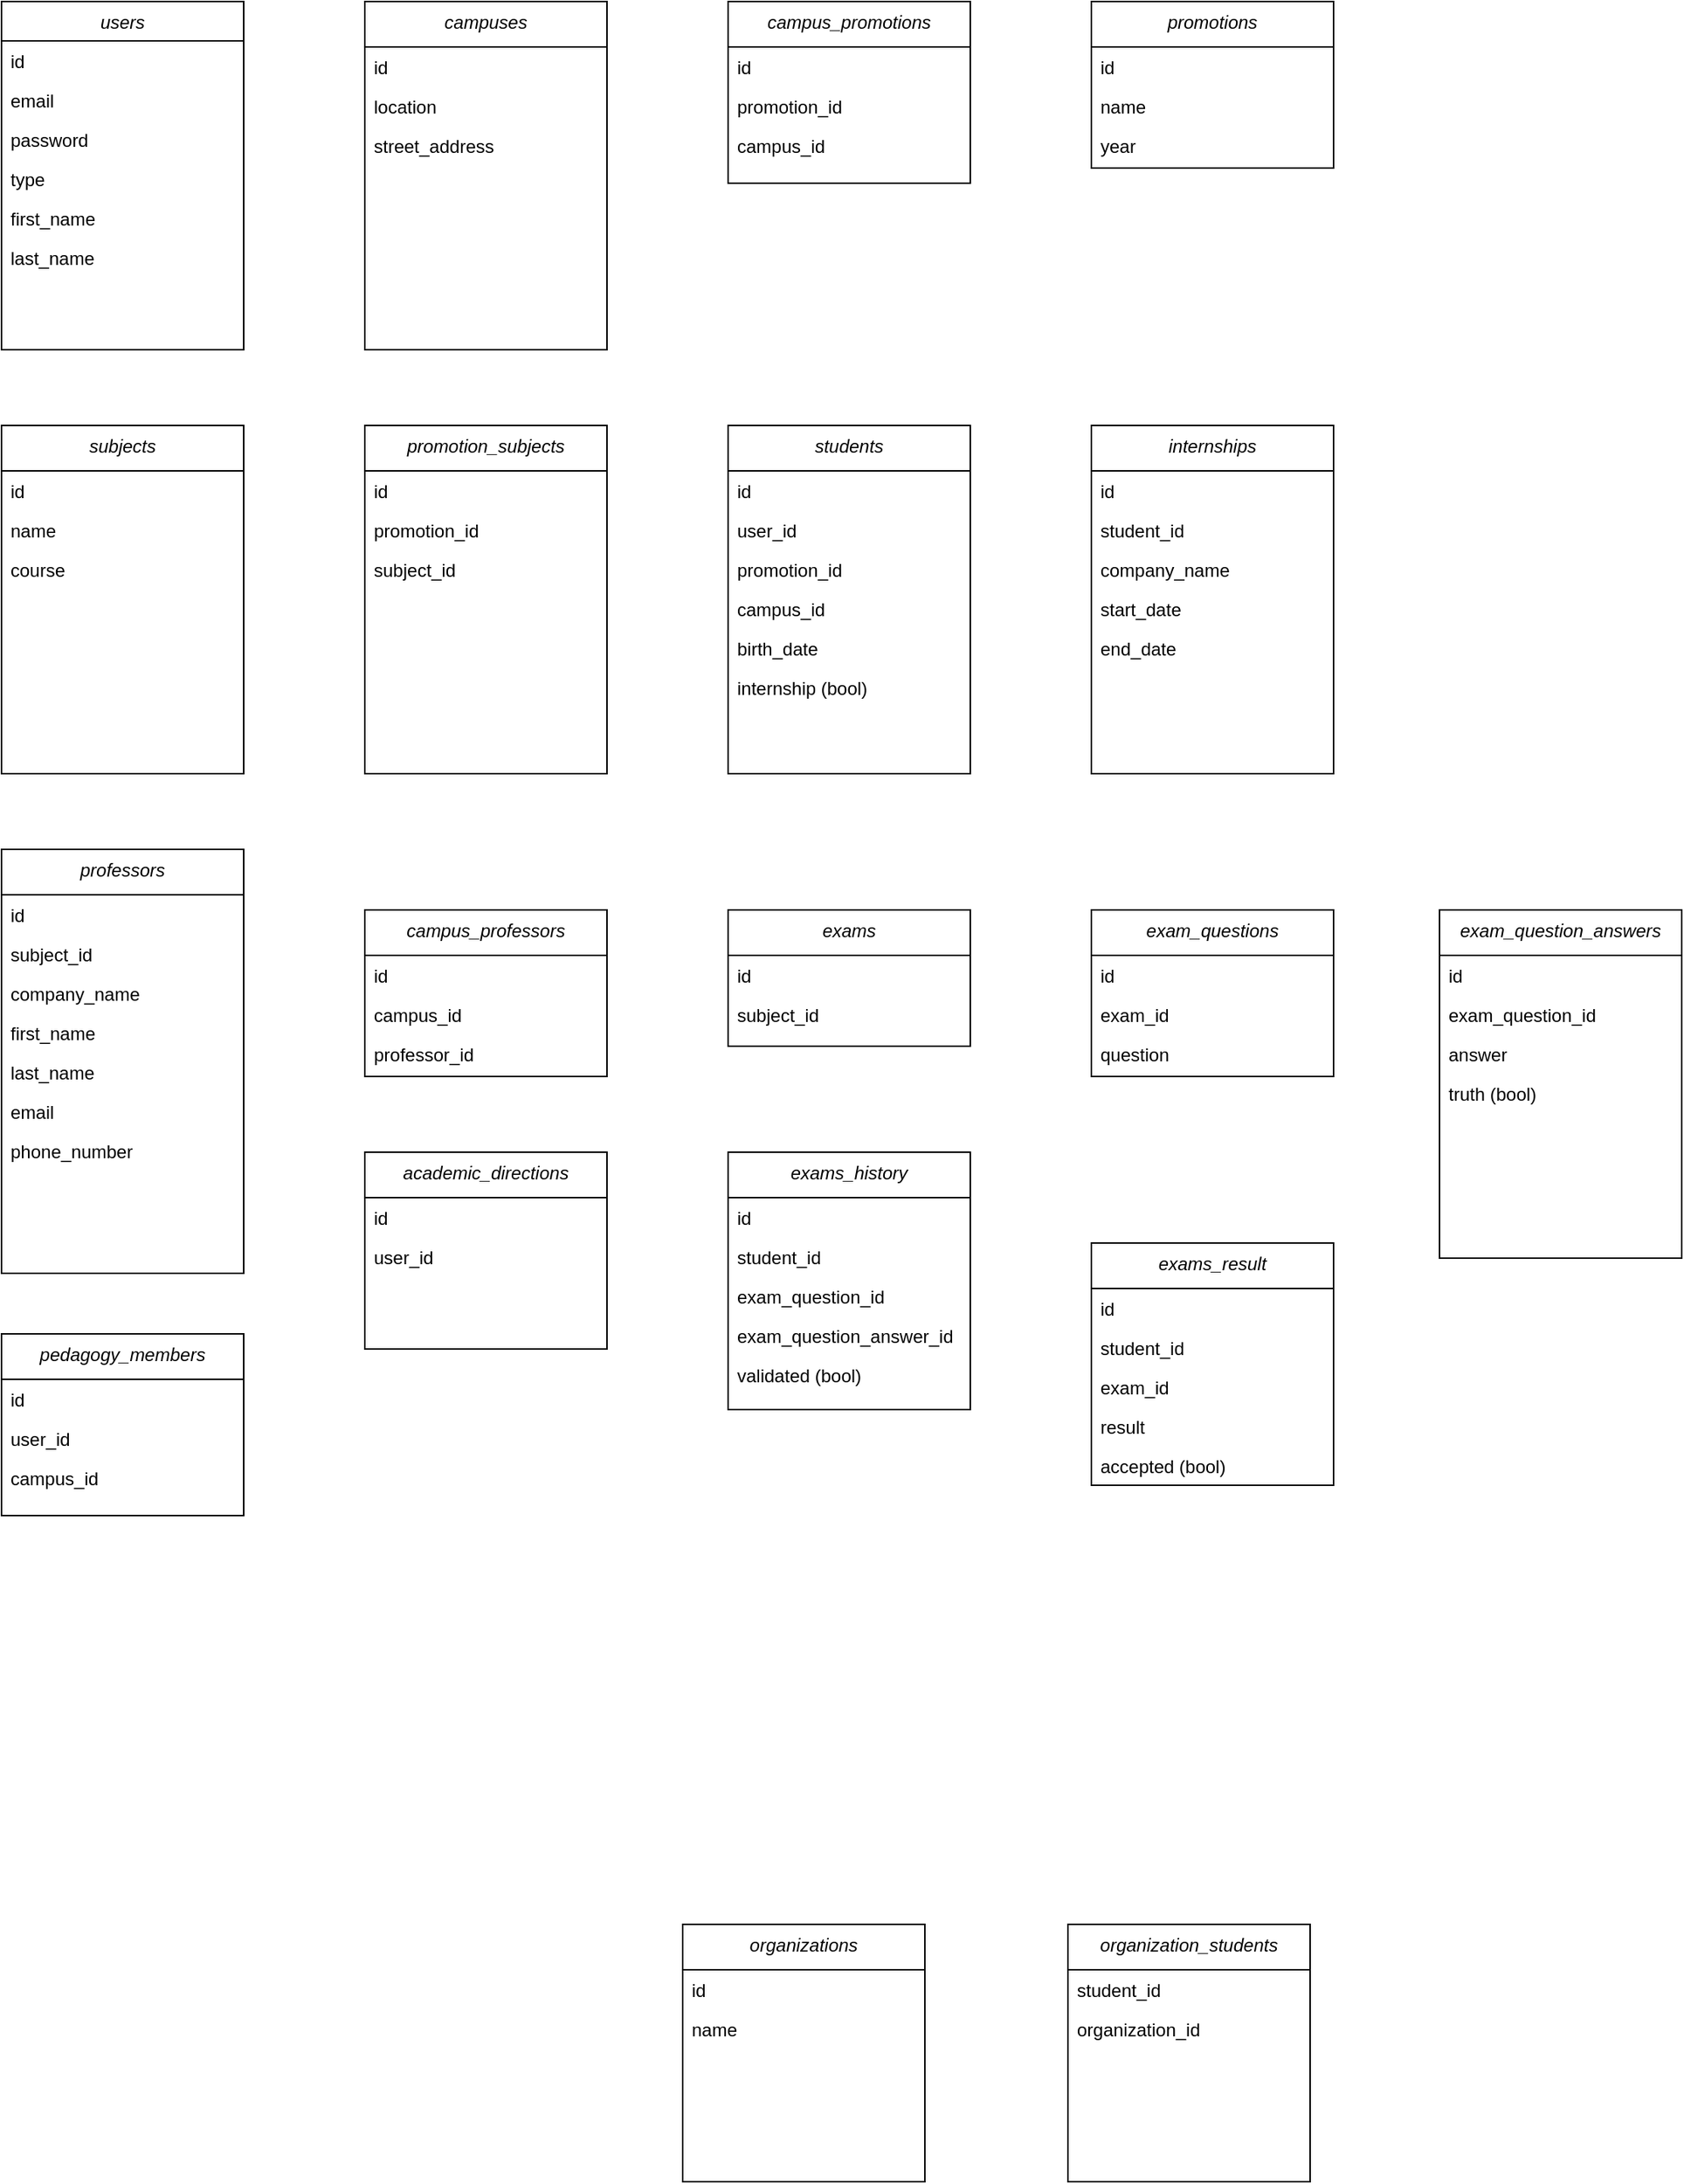 <mxfile version="17.4.6" type="github" pages="2">
  <diagram id="C5RBs43oDa-KdzZeNtuy" name="Page-1">
    <mxGraphModel dx="1089" dy="1328" grid="1" gridSize="10" guides="1" tooltips="1" connect="1" arrows="1" fold="1" page="1" pageScale="1" pageWidth="1169" pageHeight="827" math="0" shadow="0">
      <root>
        <mxCell id="WIyWlLk6GJQsqaUBKTNV-0" />
        <mxCell id="WIyWlLk6GJQsqaUBKTNV-1" parent="WIyWlLk6GJQsqaUBKTNV-0" />
        <mxCell id="zkfFHV4jXpPFQw0GAbJ--0" value="users" style="swimlane;fontStyle=2;align=center;verticalAlign=top;childLayout=stackLayout;horizontal=1;startSize=26;horizontalStack=0;resizeParent=1;resizeLast=0;collapsible=1;marginBottom=0;rounded=0;shadow=0;strokeWidth=1;" parent="WIyWlLk6GJQsqaUBKTNV-1" vertex="1">
          <mxGeometry x="40" y="40" width="160" height="230" as="geometry">
            <mxRectangle x="230" y="140" width="160" height="26" as="alternateBounds" />
          </mxGeometry>
        </mxCell>
        <mxCell id="zkfFHV4jXpPFQw0GAbJ--1" value="id" style="text;align=left;verticalAlign=top;spacingLeft=4;spacingRight=4;overflow=hidden;rotatable=0;points=[[0,0.5],[1,0.5]];portConstraint=eastwest;" parent="zkfFHV4jXpPFQw0GAbJ--0" vertex="1">
          <mxGeometry y="26" width="160" height="26" as="geometry" />
        </mxCell>
        <mxCell id="zkfFHV4jXpPFQw0GAbJ--2" value="email" style="text;align=left;verticalAlign=top;spacingLeft=4;spacingRight=4;overflow=hidden;rotatable=0;points=[[0,0.5],[1,0.5]];portConstraint=eastwest;rounded=0;shadow=0;html=0;" parent="zkfFHV4jXpPFQw0GAbJ--0" vertex="1">
          <mxGeometry y="52" width="160" height="26" as="geometry" />
        </mxCell>
        <mxCell id="zkfFHV4jXpPFQw0GAbJ--3" value="password" style="text;align=left;verticalAlign=top;spacingLeft=4;spacingRight=4;overflow=hidden;rotatable=0;points=[[0,0.5],[1,0.5]];portConstraint=eastwest;rounded=0;shadow=0;html=0;" parent="zkfFHV4jXpPFQw0GAbJ--0" vertex="1">
          <mxGeometry y="78" width="160" height="26" as="geometry" />
        </mxCell>
        <mxCell id="9j5lnkVtBhc1mG8UUQBj-1" value="type" style="text;align=left;verticalAlign=top;spacingLeft=4;spacingRight=4;overflow=hidden;rotatable=0;points=[[0,0.5],[1,0.5]];portConstraint=eastwest;rounded=0;shadow=0;html=0;" parent="zkfFHV4jXpPFQw0GAbJ--0" vertex="1">
          <mxGeometry y="104" width="160" height="26" as="geometry" />
        </mxCell>
        <mxCell id="d_pxZmSbYmiZlJcLYNVo-0" value="first_name" style="text;align=left;verticalAlign=top;spacingLeft=4;spacingRight=4;overflow=hidden;rotatable=0;points=[[0,0.5],[1,0.5]];portConstraint=eastwest;rounded=0;shadow=0;html=0;" parent="zkfFHV4jXpPFQw0GAbJ--0" vertex="1">
          <mxGeometry y="130" width="160" height="26" as="geometry" />
        </mxCell>
        <mxCell id="d_pxZmSbYmiZlJcLYNVo-1" value="last_name" style="text;align=left;verticalAlign=top;spacingLeft=4;spacingRight=4;overflow=hidden;rotatable=0;points=[[0,0.5],[1,0.5]];portConstraint=eastwest;rounded=0;shadow=0;html=0;" parent="zkfFHV4jXpPFQw0GAbJ--0" vertex="1">
          <mxGeometry y="156" width="160" height="26" as="geometry" />
        </mxCell>
        <mxCell id="d_pxZmSbYmiZlJcLYNVo-2" value="students" style="swimlane;fontStyle=2;align=center;verticalAlign=top;childLayout=stackLayout;horizontal=1;startSize=30;horizontalStack=0;resizeParent=1;resizeLast=0;collapsible=1;marginBottom=0;rounded=0;shadow=0;strokeWidth=1;" parent="WIyWlLk6GJQsqaUBKTNV-1" vertex="1">
          <mxGeometry x="520" y="320" width="160" height="230" as="geometry">
            <mxRectangle x="230" y="140" width="160" height="26" as="alternateBounds" />
          </mxGeometry>
        </mxCell>
        <mxCell id="d_pxZmSbYmiZlJcLYNVo-3" value="id" style="text;align=left;verticalAlign=top;spacingLeft=4;spacingRight=4;overflow=hidden;rotatable=0;points=[[0,0.5],[1,0.5]];portConstraint=eastwest;" parent="d_pxZmSbYmiZlJcLYNVo-2" vertex="1">
          <mxGeometry y="30" width="160" height="26" as="geometry" />
        </mxCell>
        <mxCell id="d_pxZmSbYmiZlJcLYNVo-4" value="user_id" style="text;align=left;verticalAlign=top;spacingLeft=4;spacingRight=4;overflow=hidden;rotatable=0;points=[[0,0.5],[1,0.5]];portConstraint=eastwest;rounded=0;shadow=0;html=0;" parent="d_pxZmSbYmiZlJcLYNVo-2" vertex="1">
          <mxGeometry y="56" width="160" height="26" as="geometry" />
        </mxCell>
        <mxCell id="Yjv9T4VGJZLSrxwpgxTD-0" value="promotion_id" style="text;align=left;verticalAlign=top;spacingLeft=4;spacingRight=4;overflow=hidden;rotatable=0;points=[[0,0.5],[1,0.5]];portConstraint=eastwest;rounded=0;shadow=0;html=0;" parent="d_pxZmSbYmiZlJcLYNVo-2" vertex="1">
          <mxGeometry y="82" width="160" height="26" as="geometry" />
        </mxCell>
        <mxCell id="d_pxZmSbYmiZlJcLYNVo-39" value="campus_id" style="text;align=left;verticalAlign=top;spacingLeft=4;spacingRight=4;overflow=hidden;rotatable=0;points=[[0,0.5],[1,0.5]];portConstraint=eastwest;rounded=0;shadow=0;html=0;" parent="d_pxZmSbYmiZlJcLYNVo-2" vertex="1">
          <mxGeometry y="108" width="160" height="26" as="geometry" />
        </mxCell>
        <mxCell id="Yjv9T4VGJZLSrxwpgxTD-3" value="birth_date" style="text;align=left;verticalAlign=top;spacingLeft=4;spacingRight=4;overflow=hidden;rotatable=0;points=[[0,0.5],[1,0.5]];portConstraint=eastwest;rounded=0;shadow=0;html=0;" parent="d_pxZmSbYmiZlJcLYNVo-2" vertex="1">
          <mxGeometry y="134" width="160" height="26" as="geometry" />
        </mxCell>
        <mxCell id="Yjv9T4VGJZLSrxwpgxTD-2" value="internship (bool)" style="text;align=left;verticalAlign=top;spacingLeft=4;spacingRight=4;overflow=hidden;rotatable=0;points=[[0,0.5],[1,0.5]];portConstraint=eastwest;rounded=0;shadow=0;html=0;" parent="d_pxZmSbYmiZlJcLYNVo-2" vertex="1">
          <mxGeometry y="160" width="160" height="26" as="geometry" />
        </mxCell>
        <mxCell id="d_pxZmSbYmiZlJcLYNVo-9" value="promotions" style="swimlane;fontStyle=2;align=center;verticalAlign=top;childLayout=stackLayout;horizontal=1;startSize=30;horizontalStack=0;resizeParent=1;resizeLast=0;collapsible=1;marginBottom=0;rounded=0;shadow=0;strokeWidth=1;" parent="WIyWlLk6GJQsqaUBKTNV-1" vertex="1">
          <mxGeometry x="760" y="40" width="160" height="110" as="geometry">
            <mxRectangle x="230" y="140" width="160" height="26" as="alternateBounds" />
          </mxGeometry>
        </mxCell>
        <mxCell id="d_pxZmSbYmiZlJcLYNVo-10" value="id" style="text;align=left;verticalAlign=top;spacingLeft=4;spacingRight=4;overflow=hidden;rotatable=0;points=[[0,0.5],[1,0.5]];portConstraint=eastwest;" parent="d_pxZmSbYmiZlJcLYNVo-9" vertex="1">
          <mxGeometry y="30" width="160" height="26" as="geometry" />
        </mxCell>
        <mxCell id="d_pxZmSbYmiZlJcLYNVo-11" value="name" style="text;align=left;verticalAlign=top;spacingLeft=4;spacingRight=4;overflow=hidden;rotatable=0;points=[[0,0.5],[1,0.5]];portConstraint=eastwest;rounded=0;shadow=0;html=0;" parent="d_pxZmSbYmiZlJcLYNVo-9" vertex="1">
          <mxGeometry y="56" width="160" height="26" as="geometry" />
        </mxCell>
        <mxCell id="d_pxZmSbYmiZlJcLYNVo-21" value="year" style="text;align=left;verticalAlign=top;spacingLeft=4;spacingRight=4;overflow=hidden;rotatable=0;points=[[0,0.5],[1,0.5]];portConstraint=eastwest;rounded=0;shadow=0;html=0;" parent="d_pxZmSbYmiZlJcLYNVo-9" vertex="1">
          <mxGeometry y="82" width="160" height="26" as="geometry" />
        </mxCell>
        <mxCell id="d_pxZmSbYmiZlJcLYNVo-17" value="subjects" style="swimlane;fontStyle=2;align=center;verticalAlign=top;childLayout=stackLayout;horizontal=1;startSize=30;horizontalStack=0;resizeParent=1;resizeLast=0;collapsible=1;marginBottom=0;rounded=0;shadow=0;strokeWidth=1;" parent="WIyWlLk6GJQsqaUBKTNV-1" vertex="1">
          <mxGeometry x="40" y="320" width="160" height="230" as="geometry">
            <mxRectangle x="230" y="140" width="160" height="26" as="alternateBounds" />
          </mxGeometry>
        </mxCell>
        <mxCell id="d_pxZmSbYmiZlJcLYNVo-18" value="id" style="text;align=left;verticalAlign=top;spacingLeft=4;spacingRight=4;overflow=hidden;rotatable=0;points=[[0,0.5],[1,0.5]];portConstraint=eastwest;" parent="d_pxZmSbYmiZlJcLYNVo-17" vertex="1">
          <mxGeometry y="30" width="160" height="26" as="geometry" />
        </mxCell>
        <mxCell id="d_pxZmSbYmiZlJcLYNVo-19" value="name" style="text;align=left;verticalAlign=top;spacingLeft=4;spacingRight=4;overflow=hidden;rotatable=0;points=[[0,0.5],[1,0.5]];portConstraint=eastwest;rounded=0;shadow=0;html=0;" parent="d_pxZmSbYmiZlJcLYNVo-17" vertex="1">
          <mxGeometry y="56" width="160" height="26" as="geometry" />
        </mxCell>
        <mxCell id="d_pxZmSbYmiZlJcLYNVo-20" value="course" style="text;align=left;verticalAlign=top;spacingLeft=4;spacingRight=4;overflow=hidden;rotatable=0;points=[[0,0.5],[1,0.5]];portConstraint=eastwest;rounded=0;shadow=0;html=0;" parent="d_pxZmSbYmiZlJcLYNVo-17" vertex="1">
          <mxGeometry y="82" width="160" height="26" as="geometry" />
        </mxCell>
        <mxCell id="d_pxZmSbYmiZlJcLYNVo-27" value="professors" style="swimlane;fontStyle=2;align=center;verticalAlign=top;childLayout=stackLayout;horizontal=1;startSize=30;horizontalStack=0;resizeParent=1;resizeLast=0;collapsible=1;marginBottom=0;rounded=0;shadow=0;strokeWidth=1;" parent="WIyWlLk6GJQsqaUBKTNV-1" vertex="1">
          <mxGeometry x="40" y="600" width="160" height="280" as="geometry">
            <mxRectangle x="230" y="140" width="160" height="26" as="alternateBounds" />
          </mxGeometry>
        </mxCell>
        <mxCell id="d_pxZmSbYmiZlJcLYNVo-28" value="id" style="text;align=left;verticalAlign=top;spacingLeft=4;spacingRight=4;overflow=hidden;rotatable=0;points=[[0,0.5],[1,0.5]];portConstraint=eastwest;" parent="d_pxZmSbYmiZlJcLYNVo-27" vertex="1">
          <mxGeometry y="30" width="160" height="26" as="geometry" />
        </mxCell>
        <mxCell id="MFkUsftcv2jKEqyUpX69-6" value="subject_id" style="text;align=left;verticalAlign=top;spacingLeft=4;spacingRight=4;overflow=hidden;rotatable=0;points=[[0,0.5],[1,0.5]];portConstraint=eastwest;" parent="d_pxZmSbYmiZlJcLYNVo-27" vertex="1">
          <mxGeometry y="56" width="160" height="26" as="geometry" />
        </mxCell>
        <mxCell id="MFkUsftcv2jKEqyUpX69-11" value="company_name" style="text;align=left;verticalAlign=top;spacingLeft=4;spacingRight=4;overflow=hidden;rotatable=0;points=[[0,0.5],[1,0.5]];portConstraint=eastwest;" parent="d_pxZmSbYmiZlJcLYNVo-27" vertex="1">
          <mxGeometry y="82" width="160" height="26" as="geometry" />
        </mxCell>
        <mxCell id="MFkUsftcv2jKEqyUpX69-13" value="first_name" style="text;align=left;verticalAlign=top;spacingLeft=4;spacingRight=4;overflow=hidden;rotatable=0;points=[[0,0.5],[1,0.5]];portConstraint=eastwest;" parent="d_pxZmSbYmiZlJcLYNVo-27" vertex="1">
          <mxGeometry y="108" width="160" height="26" as="geometry" />
        </mxCell>
        <mxCell id="MFkUsftcv2jKEqyUpX69-12" value="last_name" style="text;align=left;verticalAlign=top;spacingLeft=4;spacingRight=4;overflow=hidden;rotatable=0;points=[[0,0.5],[1,0.5]];portConstraint=eastwest;" parent="d_pxZmSbYmiZlJcLYNVo-27" vertex="1">
          <mxGeometry y="134" width="160" height="26" as="geometry" />
        </mxCell>
        <mxCell id="MFkUsftcv2jKEqyUpX69-14" value="email" style="text;align=left;verticalAlign=top;spacingLeft=4;spacingRight=4;overflow=hidden;rotatable=0;points=[[0,0.5],[1,0.5]];portConstraint=eastwest;" parent="d_pxZmSbYmiZlJcLYNVo-27" vertex="1">
          <mxGeometry y="160" width="160" height="26" as="geometry" />
        </mxCell>
        <mxCell id="MFkUsftcv2jKEqyUpX69-15" value="phone_number" style="text;align=left;verticalAlign=top;spacingLeft=4;spacingRight=4;overflow=hidden;rotatable=0;points=[[0,0.5],[1,0.5]];portConstraint=eastwest;" parent="d_pxZmSbYmiZlJcLYNVo-27" vertex="1">
          <mxGeometry y="186" width="160" height="26" as="geometry" />
        </mxCell>
        <mxCell id="d_pxZmSbYmiZlJcLYNVo-44" value="exams" style="swimlane;fontStyle=2;align=center;verticalAlign=top;childLayout=stackLayout;horizontal=1;startSize=30;horizontalStack=0;resizeParent=1;resizeLast=0;collapsible=1;marginBottom=0;rounded=0;shadow=0;strokeWidth=1;" parent="WIyWlLk6GJQsqaUBKTNV-1" vertex="1">
          <mxGeometry x="520" y="640" width="160" height="90" as="geometry">
            <mxRectangle x="230" y="140" width="160" height="26" as="alternateBounds" />
          </mxGeometry>
        </mxCell>
        <mxCell id="d_pxZmSbYmiZlJcLYNVo-45" value="id" style="text;align=left;verticalAlign=top;spacingLeft=4;spacingRight=4;overflow=hidden;rotatable=0;points=[[0,0.5],[1,0.5]];portConstraint=eastwest;" parent="d_pxZmSbYmiZlJcLYNVo-44" vertex="1">
          <mxGeometry y="30" width="160" height="26" as="geometry" />
        </mxCell>
        <mxCell id="d_pxZmSbYmiZlJcLYNVo-46" value="subject_id" style="text;align=left;verticalAlign=top;spacingLeft=4;spacingRight=4;overflow=hidden;rotatable=0;points=[[0,0.5],[1,0.5]];portConstraint=eastwest;" parent="d_pxZmSbYmiZlJcLYNVo-44" vertex="1">
          <mxGeometry y="56" width="160" height="26" as="geometry" />
        </mxCell>
        <mxCell id="d_pxZmSbYmiZlJcLYNVo-47" value="exam_questions" style="swimlane;fontStyle=2;align=center;verticalAlign=top;childLayout=stackLayout;horizontal=1;startSize=30;horizontalStack=0;resizeParent=1;resizeLast=0;collapsible=1;marginBottom=0;rounded=0;shadow=0;strokeWidth=1;" parent="WIyWlLk6GJQsqaUBKTNV-1" vertex="1">
          <mxGeometry x="760" y="640" width="160" height="110" as="geometry">
            <mxRectangle x="230" y="140" width="160" height="26" as="alternateBounds" />
          </mxGeometry>
        </mxCell>
        <mxCell id="d_pxZmSbYmiZlJcLYNVo-48" value="id" style="text;align=left;verticalAlign=top;spacingLeft=4;spacingRight=4;overflow=hidden;rotatable=0;points=[[0,0.5],[1,0.5]];portConstraint=eastwest;" parent="d_pxZmSbYmiZlJcLYNVo-47" vertex="1">
          <mxGeometry y="30" width="160" height="26" as="geometry" />
        </mxCell>
        <mxCell id="c4diMmUc5R8ohy2AMp1e-5" value="exam_id" style="text;align=left;verticalAlign=top;spacingLeft=4;spacingRight=4;overflow=hidden;rotatable=0;points=[[0,0.5],[1,0.5]];portConstraint=eastwest;" parent="d_pxZmSbYmiZlJcLYNVo-47" vertex="1">
          <mxGeometry y="56" width="160" height="26" as="geometry" />
        </mxCell>
        <mxCell id="d_pxZmSbYmiZlJcLYNVo-49" value="question" style="text;align=left;verticalAlign=top;spacingLeft=4;spacingRight=4;overflow=hidden;rotatable=0;points=[[0,0.5],[1,0.5]];portConstraint=eastwest;" parent="d_pxZmSbYmiZlJcLYNVo-47" vertex="1">
          <mxGeometry y="82" width="160" height="26" as="geometry" />
        </mxCell>
        <mxCell id="d_pxZmSbYmiZlJcLYNVo-52" value="exam_question_answers" style="swimlane;fontStyle=2;align=center;verticalAlign=top;childLayout=stackLayout;horizontal=1;startSize=30;horizontalStack=0;resizeParent=1;resizeLast=0;collapsible=1;marginBottom=0;rounded=0;shadow=0;strokeWidth=1;" parent="WIyWlLk6GJQsqaUBKTNV-1" vertex="1">
          <mxGeometry x="990" y="640" width="160" height="230" as="geometry">
            <mxRectangle x="230" y="140" width="160" height="26" as="alternateBounds" />
          </mxGeometry>
        </mxCell>
        <mxCell id="d_pxZmSbYmiZlJcLYNVo-53" value="id" style="text;align=left;verticalAlign=top;spacingLeft=4;spacingRight=4;overflow=hidden;rotatable=0;points=[[0,0.5],[1,0.5]];portConstraint=eastwest;" parent="d_pxZmSbYmiZlJcLYNVo-52" vertex="1">
          <mxGeometry y="30" width="160" height="26" as="geometry" />
        </mxCell>
        <mxCell id="d_pxZmSbYmiZlJcLYNVo-54" value="exam_question_id" style="text;align=left;verticalAlign=top;spacingLeft=4;spacingRight=4;overflow=hidden;rotatable=0;points=[[0,0.5],[1,0.5]];portConstraint=eastwest;" parent="d_pxZmSbYmiZlJcLYNVo-52" vertex="1">
          <mxGeometry y="56" width="160" height="26" as="geometry" />
        </mxCell>
        <mxCell id="d_pxZmSbYmiZlJcLYNVo-55" value="answer" style="text;align=left;verticalAlign=top;spacingLeft=4;spacingRight=4;overflow=hidden;rotatable=0;points=[[0,0.5],[1,0.5]];portConstraint=eastwest;" parent="d_pxZmSbYmiZlJcLYNVo-52" vertex="1">
          <mxGeometry y="82" width="160" height="26" as="geometry" />
        </mxCell>
        <mxCell id="d_pxZmSbYmiZlJcLYNVo-57" value="truth (bool)" style="text;align=left;verticalAlign=top;spacingLeft=4;spacingRight=4;overflow=hidden;rotatable=0;points=[[0,0.5],[1,0.5]];portConstraint=eastwest;" parent="d_pxZmSbYmiZlJcLYNVo-52" vertex="1">
          <mxGeometry y="108" width="160" height="26" as="geometry" />
        </mxCell>
        <mxCell id="c4diMmUc5R8ohy2AMp1e-0" value="exams_history" style="swimlane;fontStyle=2;align=center;verticalAlign=top;childLayout=stackLayout;horizontal=1;startSize=30;horizontalStack=0;resizeParent=1;resizeLast=0;collapsible=1;marginBottom=0;rounded=0;shadow=0;strokeWidth=1;" parent="WIyWlLk6GJQsqaUBKTNV-1" vertex="1">
          <mxGeometry x="520" y="800" width="160" height="170" as="geometry">
            <mxRectangle x="230" y="140" width="160" height="26" as="alternateBounds" />
          </mxGeometry>
        </mxCell>
        <mxCell id="c4diMmUc5R8ohy2AMp1e-1" value="id" style="text;align=left;verticalAlign=top;spacingLeft=4;spacingRight=4;overflow=hidden;rotatable=0;points=[[0,0.5],[1,0.5]];portConstraint=eastwest;" parent="c4diMmUc5R8ohy2AMp1e-0" vertex="1">
          <mxGeometry y="30" width="160" height="26" as="geometry" />
        </mxCell>
        <mxCell id="c4diMmUc5R8ohy2AMp1e-2" value="student_id" style="text;align=left;verticalAlign=top;spacingLeft=4;spacingRight=4;overflow=hidden;rotatable=0;points=[[0,0.5],[1,0.5]];portConstraint=eastwest;" parent="c4diMmUc5R8ohy2AMp1e-0" vertex="1">
          <mxGeometry y="56" width="160" height="26" as="geometry" />
        </mxCell>
        <mxCell id="c4diMmUc5R8ohy2AMp1e-3" value="exam_question_id" style="text;align=left;verticalAlign=top;spacingLeft=4;spacingRight=4;overflow=hidden;rotatable=0;points=[[0,0.5],[1,0.5]];portConstraint=eastwest;" parent="c4diMmUc5R8ohy2AMp1e-0" vertex="1">
          <mxGeometry y="82" width="160" height="26" as="geometry" />
        </mxCell>
        <mxCell id="c4diMmUc5R8ohy2AMp1e-4" value="exam_question_answer_id" style="text;align=left;verticalAlign=top;spacingLeft=4;spacingRight=4;overflow=hidden;rotatable=0;points=[[0,0.5],[1,0.5]];portConstraint=eastwest;" parent="c4diMmUc5R8ohy2AMp1e-0" vertex="1">
          <mxGeometry y="108" width="160" height="26" as="geometry" />
        </mxCell>
        <mxCell id="c4diMmUc5R8ohy2AMp1e-6" value="validated (bool)" style="text;align=left;verticalAlign=top;spacingLeft=4;spacingRight=4;overflow=hidden;rotatable=0;points=[[0,0.5],[1,0.5]];portConstraint=eastwest;" parent="c4diMmUc5R8ohy2AMp1e-0" vertex="1">
          <mxGeometry y="134" width="160" height="26" as="geometry" />
        </mxCell>
        <mxCell id="c4diMmUc5R8ohy2AMp1e-7" value="exams_result" style="swimlane;fontStyle=2;align=center;verticalAlign=top;childLayout=stackLayout;horizontal=1;startSize=30;horizontalStack=0;resizeParent=1;resizeLast=0;collapsible=1;marginBottom=0;rounded=0;shadow=0;strokeWidth=1;" parent="WIyWlLk6GJQsqaUBKTNV-1" vertex="1">
          <mxGeometry x="760" y="860" width="160" height="160" as="geometry">
            <mxRectangle x="230" y="140" width="160" height="26" as="alternateBounds" />
          </mxGeometry>
        </mxCell>
        <mxCell id="c4diMmUc5R8ohy2AMp1e-8" value="id" style="text;align=left;verticalAlign=top;spacingLeft=4;spacingRight=4;overflow=hidden;rotatable=0;points=[[0,0.5],[1,0.5]];portConstraint=eastwest;" parent="c4diMmUc5R8ohy2AMp1e-7" vertex="1">
          <mxGeometry y="30" width="160" height="26" as="geometry" />
        </mxCell>
        <mxCell id="c4diMmUc5R8ohy2AMp1e-9" value="student_id" style="text;align=left;verticalAlign=top;spacingLeft=4;spacingRight=4;overflow=hidden;rotatable=0;points=[[0,0.5],[1,0.5]];portConstraint=eastwest;" parent="c4diMmUc5R8ohy2AMp1e-7" vertex="1">
          <mxGeometry y="56" width="160" height="26" as="geometry" />
        </mxCell>
        <mxCell id="c4diMmUc5R8ohy2AMp1e-10" value="exam_id" style="text;align=left;verticalAlign=top;spacingLeft=4;spacingRight=4;overflow=hidden;rotatable=0;points=[[0,0.5],[1,0.5]];portConstraint=eastwest;" parent="c4diMmUc5R8ohy2AMp1e-7" vertex="1">
          <mxGeometry y="82" width="160" height="26" as="geometry" />
        </mxCell>
        <mxCell id="c4diMmUc5R8ohy2AMp1e-12" value="result" style="text;align=left;verticalAlign=top;spacingLeft=4;spacingRight=4;overflow=hidden;rotatable=0;points=[[0,0.5],[1,0.5]];portConstraint=eastwest;" parent="c4diMmUc5R8ohy2AMp1e-7" vertex="1">
          <mxGeometry y="108" width="160" height="26" as="geometry" />
        </mxCell>
        <mxCell id="c4diMmUc5R8ohy2AMp1e-14" value="accepted (bool)" style="text;align=left;verticalAlign=top;spacingLeft=4;spacingRight=4;overflow=hidden;rotatable=0;points=[[0,0.5],[1,0.5]];portConstraint=eastwest;" parent="c4diMmUc5R8ohy2AMp1e-7" vertex="1">
          <mxGeometry y="134" width="160" height="26" as="geometry" />
        </mxCell>
        <mxCell id="c4diMmUc5R8ohy2AMp1e-15" value="pedagogy_members" style="swimlane;fontStyle=2;align=center;verticalAlign=top;childLayout=stackLayout;horizontal=1;startSize=30;horizontalStack=0;resizeParent=1;resizeLast=0;collapsible=1;marginBottom=0;rounded=0;shadow=0;strokeWidth=1;" parent="WIyWlLk6GJQsqaUBKTNV-1" vertex="1">
          <mxGeometry x="40" y="920" width="160" height="120" as="geometry">
            <mxRectangle x="230" y="140" width="160" height="26" as="alternateBounds" />
          </mxGeometry>
        </mxCell>
        <mxCell id="c4diMmUc5R8ohy2AMp1e-16" value="id" style="text;align=left;verticalAlign=top;spacingLeft=4;spacingRight=4;overflow=hidden;rotatable=0;points=[[0,0.5],[1,0.5]];portConstraint=eastwest;" parent="c4diMmUc5R8ohy2AMp1e-15" vertex="1">
          <mxGeometry y="30" width="160" height="26" as="geometry" />
        </mxCell>
        <mxCell id="c4diMmUc5R8ohy2AMp1e-20" value="user_id" style="text;align=left;verticalAlign=top;spacingLeft=4;spacingRight=4;overflow=hidden;rotatable=0;points=[[0,0.5],[1,0.5]];portConstraint=eastwest;" parent="c4diMmUc5R8ohy2AMp1e-15" vertex="1">
          <mxGeometry y="56" width="160" height="26" as="geometry" />
        </mxCell>
        <mxCell id="c4diMmUc5R8ohy2AMp1e-42" value="campus_id" style="text;align=left;verticalAlign=top;spacingLeft=4;spacingRight=4;overflow=hidden;rotatable=0;points=[[0,0.5],[1,0.5]];portConstraint=eastwest;" parent="c4diMmUc5R8ohy2AMp1e-15" vertex="1">
          <mxGeometry y="82" width="160" height="26" as="geometry" />
        </mxCell>
        <mxCell id="c4diMmUc5R8ohy2AMp1e-21" value="campuses" style="swimlane;fontStyle=2;align=center;verticalAlign=top;childLayout=stackLayout;horizontal=1;startSize=30;horizontalStack=0;resizeParent=1;resizeLast=0;collapsible=1;marginBottom=0;rounded=0;shadow=0;strokeWidth=1;" parent="WIyWlLk6GJQsqaUBKTNV-1" vertex="1">
          <mxGeometry x="280" y="40" width="160" height="230" as="geometry">
            <mxRectangle x="230" y="140" width="160" height="26" as="alternateBounds" />
          </mxGeometry>
        </mxCell>
        <mxCell id="c4diMmUc5R8ohy2AMp1e-22" value="id" style="text;align=left;verticalAlign=top;spacingLeft=4;spacingRight=4;overflow=hidden;rotatable=0;points=[[0,0.5],[1,0.5]];portConstraint=eastwest;" parent="c4diMmUc5R8ohy2AMp1e-21" vertex="1">
          <mxGeometry y="30" width="160" height="26" as="geometry" />
        </mxCell>
        <mxCell id="c4diMmUc5R8ohy2AMp1e-23" value="location" style="text;align=left;verticalAlign=top;spacingLeft=4;spacingRight=4;overflow=hidden;rotatable=0;points=[[0,0.5],[1,0.5]];portConstraint=eastwest;rounded=0;shadow=0;html=0;" parent="c4diMmUc5R8ohy2AMp1e-21" vertex="1">
          <mxGeometry y="56" width="160" height="26" as="geometry" />
        </mxCell>
        <mxCell id="c4diMmUc5R8ohy2AMp1e-24" value="street_address" style="text;align=left;verticalAlign=top;spacingLeft=4;spacingRight=4;overflow=hidden;rotatable=0;points=[[0,0.5],[1,0.5]];portConstraint=eastwest;rounded=0;shadow=0;html=0;" parent="c4diMmUc5R8ohy2AMp1e-21" vertex="1">
          <mxGeometry y="82" width="160" height="26" as="geometry" />
        </mxCell>
        <mxCell id="c4diMmUc5R8ohy2AMp1e-38" value="campus_promotions" style="swimlane;fontStyle=2;align=center;verticalAlign=top;childLayout=stackLayout;horizontal=1;startSize=30;horizontalStack=0;resizeParent=1;resizeLast=0;collapsible=1;marginBottom=0;rounded=0;shadow=0;strokeWidth=1;" parent="WIyWlLk6GJQsqaUBKTNV-1" vertex="1">
          <mxGeometry x="520" y="40" width="160" height="120" as="geometry">
            <mxRectangle x="230" y="140" width="160" height="26" as="alternateBounds" />
          </mxGeometry>
        </mxCell>
        <mxCell id="c4diMmUc5R8ohy2AMp1e-39" value="id" style="text;align=left;verticalAlign=top;spacingLeft=4;spacingRight=4;overflow=hidden;rotatable=0;points=[[0,0.5],[1,0.5]];portConstraint=eastwest;" parent="c4diMmUc5R8ohy2AMp1e-38" vertex="1">
          <mxGeometry y="30" width="160" height="26" as="geometry" />
        </mxCell>
        <mxCell id="c4diMmUc5R8ohy2AMp1e-40" value="promotion_id" style="text;align=left;verticalAlign=top;spacingLeft=4;spacingRight=4;overflow=hidden;rotatable=0;points=[[0,0.5],[1,0.5]];portConstraint=eastwest;rounded=0;shadow=0;html=0;" parent="c4diMmUc5R8ohy2AMp1e-38" vertex="1">
          <mxGeometry y="56" width="160" height="26" as="geometry" />
        </mxCell>
        <mxCell id="MFkUsftcv2jKEqyUpX69-16" value="campus_id" style="text;align=left;verticalAlign=top;spacingLeft=4;spacingRight=4;overflow=hidden;rotatable=0;points=[[0,0.5],[1,0.5]];portConstraint=eastwest;" parent="c4diMmUc5R8ohy2AMp1e-38" vertex="1">
          <mxGeometry y="82" width="160" height="26" as="geometry" />
        </mxCell>
        <mxCell id="c4diMmUc5R8ohy2AMp1e-43" value="academic_directions" style="swimlane;fontStyle=2;align=center;verticalAlign=top;childLayout=stackLayout;horizontal=1;startSize=30;horizontalStack=0;resizeParent=1;resizeLast=0;collapsible=1;marginBottom=0;rounded=0;shadow=0;strokeWidth=1;" parent="WIyWlLk6GJQsqaUBKTNV-1" vertex="1">
          <mxGeometry x="280" y="800" width="160" height="130" as="geometry">
            <mxRectangle x="230" y="140" width="160" height="26" as="alternateBounds" />
          </mxGeometry>
        </mxCell>
        <mxCell id="c4diMmUc5R8ohy2AMp1e-44" value="id" style="text;align=left;verticalAlign=top;spacingLeft=4;spacingRight=4;overflow=hidden;rotatable=0;points=[[0,0.5],[1,0.5]];portConstraint=eastwest;" parent="c4diMmUc5R8ohy2AMp1e-43" vertex="1">
          <mxGeometry y="30" width="160" height="26" as="geometry" />
        </mxCell>
        <mxCell id="c4diMmUc5R8ohy2AMp1e-45" value="user_id" style="text;align=left;verticalAlign=top;spacingLeft=4;spacingRight=4;overflow=hidden;rotatable=0;points=[[0,0.5],[1,0.5]];portConstraint=eastwest;" parent="c4diMmUc5R8ohy2AMp1e-43" vertex="1">
          <mxGeometry y="56" width="160" height="26" as="geometry" />
        </mxCell>
        <mxCell id="FvtII2jc2q3VHc7e7oUy-0" value="organizations" style="swimlane;fontStyle=2;align=center;verticalAlign=top;childLayout=stackLayout;horizontal=1;startSize=30;horizontalStack=0;resizeParent=1;resizeLast=0;collapsible=1;marginBottom=0;rounded=0;shadow=0;strokeWidth=1;" parent="WIyWlLk6GJQsqaUBKTNV-1" vertex="1">
          <mxGeometry x="490" y="1310" width="160" height="170" as="geometry">
            <mxRectangle x="230" y="140" width="160" height="26" as="alternateBounds" />
          </mxGeometry>
        </mxCell>
        <mxCell id="FvtII2jc2q3VHc7e7oUy-1" value="id" style="text;align=left;verticalAlign=top;spacingLeft=4;spacingRight=4;overflow=hidden;rotatable=0;points=[[0,0.5],[1,0.5]];portConstraint=eastwest;" parent="FvtII2jc2q3VHc7e7oUy-0" vertex="1">
          <mxGeometry y="30" width="160" height="26" as="geometry" />
        </mxCell>
        <mxCell id="FvtII2jc2q3VHc7e7oUy-2" value="name" style="text;align=left;verticalAlign=top;spacingLeft=4;spacingRight=4;overflow=hidden;rotatable=0;points=[[0,0.5],[1,0.5]];portConstraint=eastwest;" parent="FvtII2jc2q3VHc7e7oUy-0" vertex="1">
          <mxGeometry y="56" width="160" height="26" as="geometry" />
        </mxCell>
        <mxCell id="FvtII2jc2q3VHc7e7oUy-6" value="organization_students" style="swimlane;fontStyle=2;align=center;verticalAlign=top;childLayout=stackLayout;horizontal=1;startSize=30;horizontalStack=0;resizeParent=1;resizeLast=0;collapsible=1;marginBottom=0;rounded=0;shadow=0;strokeWidth=1;" parent="WIyWlLk6GJQsqaUBKTNV-1" vertex="1">
          <mxGeometry x="744.5" y="1310" width="160" height="170" as="geometry">
            <mxRectangle x="230" y="140" width="160" height="26" as="alternateBounds" />
          </mxGeometry>
        </mxCell>
        <mxCell id="FvtII2jc2q3VHc7e7oUy-7" value="student_id" style="text;align=left;verticalAlign=top;spacingLeft=4;spacingRight=4;overflow=hidden;rotatable=0;points=[[0,0.5],[1,0.5]];portConstraint=eastwest;" parent="FvtII2jc2q3VHc7e7oUy-6" vertex="1">
          <mxGeometry y="30" width="160" height="26" as="geometry" />
        </mxCell>
        <mxCell id="FvtII2jc2q3VHc7e7oUy-8" value="organization_id" style="text;align=left;verticalAlign=top;spacingLeft=4;spacingRight=4;overflow=hidden;rotatable=0;points=[[0,0.5],[1,0.5]];portConstraint=eastwest;" parent="FvtII2jc2q3VHc7e7oUy-6" vertex="1">
          <mxGeometry y="56" width="160" height="26" as="geometry" />
        </mxCell>
        <mxCell id="MFkUsftcv2jKEqyUpX69-0" value="promotion_subjects" style="swimlane;fontStyle=2;align=center;verticalAlign=top;childLayout=stackLayout;horizontal=1;startSize=30;horizontalStack=0;resizeParent=1;resizeLast=0;collapsible=1;marginBottom=0;rounded=0;shadow=0;strokeWidth=1;" parent="WIyWlLk6GJQsqaUBKTNV-1" vertex="1">
          <mxGeometry x="280" y="320" width="160" height="230" as="geometry">
            <mxRectangle x="230" y="140" width="160" height="26" as="alternateBounds" />
          </mxGeometry>
        </mxCell>
        <mxCell id="MFkUsftcv2jKEqyUpX69-1" value="id" style="text;align=left;verticalAlign=top;spacingLeft=4;spacingRight=4;overflow=hidden;rotatable=0;points=[[0,0.5],[1,0.5]];portConstraint=eastwest;" parent="MFkUsftcv2jKEqyUpX69-0" vertex="1">
          <mxGeometry y="30" width="160" height="26" as="geometry" />
        </mxCell>
        <mxCell id="MFkUsftcv2jKEqyUpX69-2" value="promotion_id" style="text;align=left;verticalAlign=top;spacingLeft=4;spacingRight=4;overflow=hidden;rotatable=0;points=[[0,0.5],[1,0.5]];portConstraint=eastwest;rounded=0;shadow=0;html=0;" parent="MFkUsftcv2jKEqyUpX69-0" vertex="1">
          <mxGeometry y="56" width="160" height="26" as="geometry" />
        </mxCell>
        <mxCell id="MFkUsftcv2jKEqyUpX69-3" value="subject_id" style="text;align=left;verticalAlign=top;spacingLeft=4;spacingRight=4;overflow=hidden;rotatable=0;points=[[0,0.5],[1,0.5]];portConstraint=eastwest;rounded=0;shadow=0;html=0;" parent="MFkUsftcv2jKEqyUpX69-0" vertex="1">
          <mxGeometry y="82" width="160" height="26" as="geometry" />
        </mxCell>
        <mxCell id="MFkUsftcv2jKEqyUpX69-7" value="campus_professors" style="swimlane;fontStyle=2;align=center;verticalAlign=top;childLayout=stackLayout;horizontal=1;startSize=30;horizontalStack=0;resizeParent=1;resizeLast=0;collapsible=1;marginBottom=0;rounded=0;shadow=0;strokeWidth=1;" parent="WIyWlLk6GJQsqaUBKTNV-1" vertex="1">
          <mxGeometry x="280" y="640" width="160" height="110" as="geometry">
            <mxRectangle x="230" y="140" width="160" height="26" as="alternateBounds" />
          </mxGeometry>
        </mxCell>
        <mxCell id="MFkUsftcv2jKEqyUpX69-8" value="id" style="text;align=left;verticalAlign=top;spacingLeft=4;spacingRight=4;overflow=hidden;rotatable=0;points=[[0,0.5],[1,0.5]];portConstraint=eastwest;" parent="MFkUsftcv2jKEqyUpX69-7" vertex="1">
          <mxGeometry y="30" width="160" height="26" as="geometry" />
        </mxCell>
        <mxCell id="MFkUsftcv2jKEqyUpX69-9" value="campus_id" style="text;align=left;verticalAlign=top;spacingLeft=4;spacingRight=4;overflow=hidden;rotatable=0;points=[[0,0.5],[1,0.5]];portConstraint=eastwest;" parent="MFkUsftcv2jKEqyUpX69-7" vertex="1">
          <mxGeometry y="56" width="160" height="26" as="geometry" />
        </mxCell>
        <mxCell id="MFkUsftcv2jKEqyUpX69-10" value="professor_id" style="text;align=left;verticalAlign=top;spacingLeft=4;spacingRight=4;overflow=hidden;rotatable=0;points=[[0,0.5],[1,0.5]];portConstraint=eastwest;" parent="MFkUsftcv2jKEqyUpX69-7" vertex="1">
          <mxGeometry y="82" width="160" height="26" as="geometry" />
        </mxCell>
        <mxCell id="Yjv9T4VGJZLSrxwpgxTD-4" value="internships" style="swimlane;fontStyle=2;align=center;verticalAlign=top;childLayout=stackLayout;horizontal=1;startSize=30;horizontalStack=0;resizeParent=1;resizeLast=0;collapsible=1;marginBottom=0;rounded=0;shadow=0;strokeWidth=1;" parent="WIyWlLk6GJQsqaUBKTNV-1" vertex="1">
          <mxGeometry x="760" y="320" width="160" height="230" as="geometry">
            <mxRectangle x="230" y="140" width="160" height="26" as="alternateBounds" />
          </mxGeometry>
        </mxCell>
        <mxCell id="Yjv9T4VGJZLSrxwpgxTD-5" value="id" style="text;align=left;verticalAlign=top;spacingLeft=4;spacingRight=4;overflow=hidden;rotatable=0;points=[[0,0.5],[1,0.5]];portConstraint=eastwest;" parent="Yjv9T4VGJZLSrxwpgxTD-4" vertex="1">
          <mxGeometry y="30" width="160" height="26" as="geometry" />
        </mxCell>
        <mxCell id="Yjv9T4VGJZLSrxwpgxTD-6" value="student_id" style="text;align=left;verticalAlign=top;spacingLeft=4;spacingRight=4;overflow=hidden;rotatable=0;points=[[0,0.5],[1,0.5]];portConstraint=eastwest;rounded=0;shadow=0;html=0;" parent="Yjv9T4VGJZLSrxwpgxTD-4" vertex="1">
          <mxGeometry y="56" width="160" height="26" as="geometry" />
        </mxCell>
        <mxCell id="Yjv9T4VGJZLSrxwpgxTD-7" value="company_name" style="text;align=left;verticalAlign=top;spacingLeft=4;spacingRight=4;overflow=hidden;rotatable=0;points=[[0,0.5],[1,0.5]];portConstraint=eastwest;rounded=0;shadow=0;html=0;" parent="Yjv9T4VGJZLSrxwpgxTD-4" vertex="1">
          <mxGeometry y="82" width="160" height="26" as="geometry" />
        </mxCell>
        <mxCell id="Yjv9T4VGJZLSrxwpgxTD-8" value="start_date" style="text;align=left;verticalAlign=top;spacingLeft=4;spacingRight=4;overflow=hidden;rotatable=0;points=[[0,0.5],[1,0.5]];portConstraint=eastwest;rounded=0;shadow=0;html=0;" parent="Yjv9T4VGJZLSrxwpgxTD-4" vertex="1">
          <mxGeometry y="108" width="160" height="26" as="geometry" />
        </mxCell>
        <mxCell id="Yjv9T4VGJZLSrxwpgxTD-9" value="end_date" style="text;align=left;verticalAlign=top;spacingLeft=4;spacingRight=4;overflow=hidden;rotatable=0;points=[[0,0.5],[1,0.5]];portConstraint=eastwest;rounded=0;shadow=0;html=0;" parent="Yjv9T4VGJZLSrxwpgxTD-4" vertex="1">
          <mxGeometry y="134" width="160" height="26" as="geometry" />
        </mxCell>
      </root>
    </mxGraphModel>
  </diagram>
  <diagram id="cumI_QWk_N3yQcnLsZil" name="Page-2">
    <mxGraphModel dx="2703" dy="1683" grid="1" gridSize="10" guides="1" tooltips="1" connect="1" arrows="1" fold="1" page="1" pageScale="1" pageWidth="827" pageHeight="1169" math="0" shadow="0">
      <root>
        <mxCell id="0" />
        <mxCell id="1" parent="0" />
      </root>
    </mxGraphModel>
  </diagram>
</mxfile>
